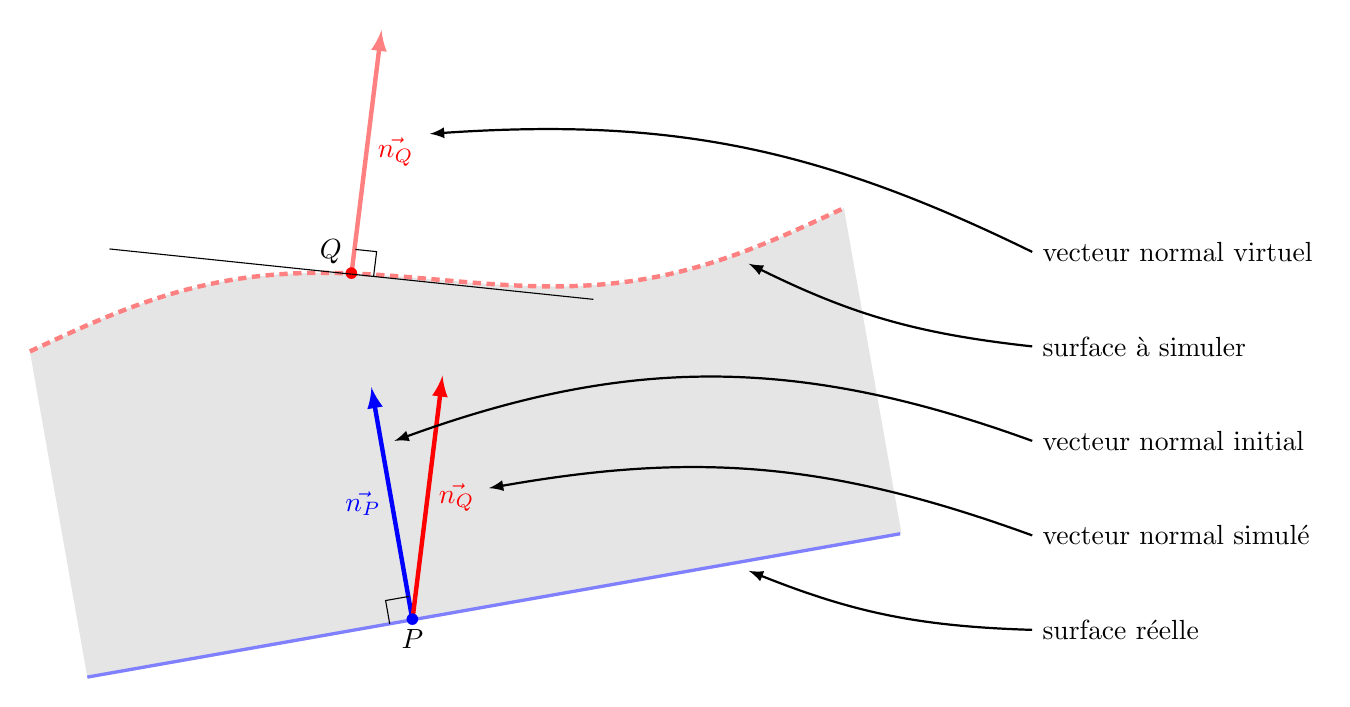 ﻿\begin{tikzpicture}[scale=3]

\begin{scope}[rotate=10,xscale=3.5]

\coordinate (A) at (0,0);
\coordinate (B) at (1,0);

\def\u{0.4}
\coordinate (P) at (\u,0);
\coordinate (Q) at (\u, {1.4+0.15*sin(2*3.14*\u r)} );


\fill[black!10,smooth,samples=50,domain=0:1] (0,0) -- plot({\x},{1.4+0.15*sin(2*3.14*\x r)}) -- (1,0) -- cycle;
\draw[red!50, ultra thick, densely dashed, smooth,samples=50,domain=0:1] plot({\x},{1.4+0.15*sin(2*3.14*\x r)});
\draw[very thick, blue!50] (A) -- (B);

\draw[->,>=latex, blue, ultra thick] (P) -- ++ (0,1) node[midway, left]{$\vec{n_P}$};
\draw[->,>=latex, red!50, ultra thick] (Q) -- ++ (85:1) node[red,midway, right]{$\vec{n_Q}$};
\draw[->,>=latex, red, ultra thick] (P) -- ++ (85:1) node[midway, right]{$\vec{n_Q}$};

\node[blue,scale=4] at (P) {.};
\node at (P) [below] {$P$};

\node[red,scale=4] at (Q) {.};
\node at (Q) [above left] {$Q$};

\draw (\u-0.1/3.5,0) -- ++(0,0.1) -- ++(0.1/3.5,0);

\draw (Q) -- ++(-45:0.4);
\draw (Q) -- ++(-45:-0.4);
\draw (Q)  ++(0.01,0.1) -- ++(-45:0.035) -- ++(-95:0.1);
\end{scope}


\draw[<-,>=latex,thick] (2.8,1.75) to[bend right=10] (4,1.4) node[right]{surface à simuler};
\draw[<-,>=latex,thick] (1.45,2.3) to[bend left=15] (4,1.8) node[right]{vecteur normal virtuel};
\draw[<-,>=latex,thick] (1.3,1.0) to[bend left=20] (4,1) node[right]{vecteur normal initial};
\draw[<-,>=latex,thick] (1.7,0.8) to[bend left=15] (4,0.6) node[right]{vecteur normal simulé};
\draw[<-,>=latex,thick] (2.8,0.45) to[bend right=10] (4,0.2) node[right]{surface réelle};


\end{tikzpicture}